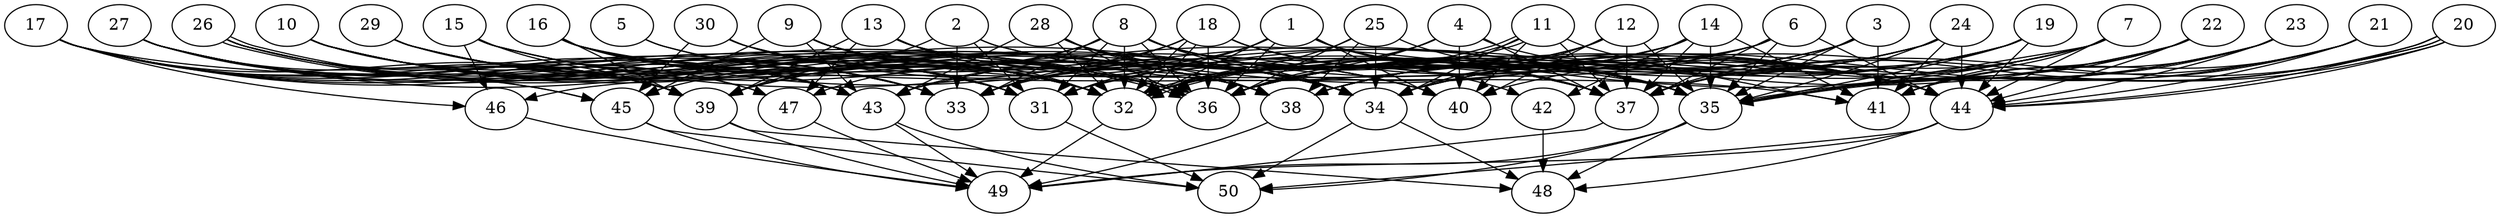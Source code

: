 // DAG (tier=3-complex, mode=compute, n=50, ccr=0.493, fat=0.748, density=0.714, regular=0.294, jump=0.331, mindata=1048576, maxdata=16777216)
// DAG automatically generated by daggen at Sun Aug 24 16:33:34 2025
// /home/ermia/Project/Environments/daggen/bin/daggen --dot --ccr 0.493 --fat 0.748 --regular 0.294 --density 0.714 --jump 0.331 --mindata 1048576 --maxdata 16777216 -n 50 
digraph G {
  1 [size="647153571759864676352", alpha="0.19", expect_size="323576785879932338176"]
  1 -> 31 [size ="598542355791872"]
  1 -> 32 [size ="598542355791872"]
  1 -> 33 [size ="598542355791872"]
  1 -> 35 [size ="598542355791872"]
  1 -> 36 [size ="598542355791872"]
  1 -> 37 [size ="598542355791872"]
  1 -> 40 [size ="598542355791872"]
  1 -> 44 [size ="598542355791872"]
  2 [size="10615688634278848", alpha="0.01", expect_size="5307844317139424"]
  2 -> 31 [size ="317174954590208"]
  2 -> 33 [size ="317174954590208"]
  2 -> 35 [size ="317174954590208"]
  2 -> 39 [size ="317174954590208"]
  2 -> 44 [size ="317174954590208"]
  3 [size="3153441129294924", alpha="0.10", expect_size="1576720564647462"]
  3 -> 32 [size ="54889715597312"]
  3 -> 35 [size ="54889715597312"]
  3 -> 36 [size ="54889715597312"]
  3 -> 37 [size ="54889715597312"]
  3 -> 38 [size ="54889715597312"]
  3 -> 41 [size ="54889715597312"]
  4 [size="65453627502222216", alpha="0.17", expect_size="32726813751111108"]
  4 -> 31 [size ="1515038984634368"]
  4 -> 32 [size ="1515038984634368"]
  4 -> 36 [size ="1515038984634368"]
  4 -> 37 [size ="1515038984634368"]
  4 -> 40 [size ="1515038984634368"]
  4 -> 44 [size ="1515038984634368"]
  5 [size="67134099304759689216", alpha="0.19", expect_size="33567049652379844608"]
  5 -> 32 [size ="132145414668288"]
  5 -> 38 [size ="132145414668288"]
  6 [size="1235646939733812480", alpha="0.04", expect_size="617823469866906240"]
  6 -> 33 [size ="1702933594898432"]
  6 -> 35 [size ="1702933594898432"]
  6 -> 37 [size ="1702933594898432"]
  6 -> 38 [size ="1702933594898432"]
  6 -> 44 [size ="1702933594898432"]
  6 -> 46 [size ="1702933594898432"]
  7 [size="68092463863776856", alpha="0.03", expect_size="34046231931888428"]
  7 -> 34 [size ="1557266432000000"]
  7 -> 35 [size ="1557266432000000"]
  7 -> 36 [size ="1557266432000000"]
  7 -> 37 [size ="1557266432000000"]
  7 -> 41 [size ="1557266432000000"]
  7 -> 43 [size ="1557266432000000"]
  7 -> 44 [size ="1557266432000000"]
  8 [size="1919149513439436032", alpha="0.02", expect_size="959574756719718016"]
  8 -> 31 [size ="921851723251712"]
  8 -> 32 [size ="921851723251712"]
  8 -> 33 [size ="921851723251712"]
  8 -> 34 [size ="921851723251712"]
  8 -> 35 [size ="921851723251712"]
  8 -> 36 [size ="921851723251712"]
  8 -> 37 [size ="921851723251712"]
  8 -> 39 [size ="921851723251712"]
  8 -> 42 [size ="921851723251712"]
  8 -> 44 [size ="921851723251712"]
  8 -> 47 [size ="921851723251712"]
  9 [size="3254436282815090688", alpha="0.02", expect_size="1627218141407545344"]
  9 -> 32 [size ="1360466332876800"]
  9 -> 34 [size ="1360466332876800"]
  9 -> 36 [size ="1360466332876800"]
  9 -> 37 [size ="1360466332876800"]
  9 -> 40 [size ="1360466332876800"]
  9 -> 43 [size ="1360466332876800"]
  9 -> 45 [size ="1360466332876800"]
  10 [size="5567840238864888", alpha="0.06", expect_size="2783920119432444"]
  10 -> 31 [size ="157640608972800"]
  10 -> 32 [size ="157640608972800"]
  10 -> 34 [size ="157640608972800"]
  10 -> 36 [size ="157640608972800"]
  10 -> 38 [size ="157640608972800"]
  10 -> 39 [size ="157640608972800"]
  10 -> 43 [size ="157640608972800"]
  11 [size="23603291604943500", alpha="0.04", expect_size="11801645802471750"]
  11 -> 32 [size ="378928866787328"]
  11 -> 32 [size ="378928866787328"]
  11 -> 34 [size ="378928866787328"]
  11 -> 36 [size ="378928866787328"]
  11 -> 37 [size ="378928866787328"]
  11 -> 40 [size ="378928866787328"]
  11 -> 41 [size ="378928866787328"]
  12 [size="40419198195453272", alpha="0.16", expect_size="20209599097726636"]
  12 -> 32 [size ="874462891212800"]
  12 -> 34 [size ="874462891212800"]
  12 -> 35 [size ="874462891212800"]
  12 -> 36 [size ="874462891212800"]
  12 -> 37 [size ="874462891212800"]
  12 -> 40 [size ="874462891212800"]
  13 [size="608930168563416704", alpha="0.10", expect_size="304465084281708352"]
  13 -> 32 [size ="955749979127808"]
  13 -> 34 [size ="955749979127808"]
  13 -> 35 [size ="955749979127808"]
  13 -> 39 [size ="955749979127808"]
  13 -> 40 [size ="955749979127808"]
  13 -> 47 [size ="955749979127808"]
  14 [size="101342781705864347648", alpha="0.01", expect_size="50671390852932173824"]
  14 -> 35 [size ="173894241615872"]
  14 -> 36 [size ="173894241615872"]
  14 -> 37 [size ="173894241615872"]
  14 -> 39 [size ="173894241615872"]
  14 -> 41 [size ="173894241615872"]
  14 -> 42 [size ="173894241615872"]
  14 -> 45 [size ="173894241615872"]
  15 [size="37054671567111704", alpha="0.03", expect_size="18527335783555852"]
  15 -> 35 [size ="678420694433792"]
  15 -> 36 [size ="678420694433792"]
  15 -> 39 [size ="678420694433792"]
  15 -> 40 [size ="678420694433792"]
  15 -> 46 [size ="678420694433792"]
  16 [size="20495722047716104", alpha="0.05", expect_size="10247861023858052"]
  16 -> 32 [size ="603370435903488"]
  16 -> 33 [size ="603370435903488"]
  16 -> 35 [size ="603370435903488"]
  16 -> 36 [size ="603370435903488"]
  16 -> 38 [size ="603370435903488"]
  16 -> 39 [size ="603370435903488"]
  16 -> 41 [size ="603370435903488"]
  16 -> 43 [size ="603370435903488"]
  17 [size="4070753522511806", alpha="0.09", expect_size="2035376761255903"]
  17 -> 31 [size ="167761959452672"]
  17 -> 32 [size ="167761959452672"]
  17 -> 33 [size ="167761959452672"]
  17 -> 35 [size ="167761959452672"]
  17 -> 36 [size ="167761959452672"]
  17 -> 39 [size ="167761959452672"]
  17 -> 43 [size ="167761959452672"]
  17 -> 45 [size ="167761959452672"]
  17 -> 46 [size ="167761959452672"]
  18 [size="2347054527540570882048", alpha="0.03", expect_size="1173527263770285441024"]
  18 -> 32 [size ="1412880528310272"]
  18 -> 32 [size ="1412880528310272"]
  18 -> 33 [size ="1412880528310272"]
  18 -> 35 [size ="1412880528310272"]
  18 -> 36 [size ="1412880528310272"]
  18 -> 37 [size ="1412880528310272"]
  18 -> 43 [size ="1412880528310272"]
  18 -> 44 [size ="1412880528310272"]
  19 [size="22292486452910608", alpha="0.01", expect_size="11146243226455304"]
  19 -> 34 [size ="574276352606208"]
  19 -> 35 [size ="574276352606208"]
  19 -> 36 [size ="574276352606208"]
  19 -> 37 [size ="574276352606208"]
  19 -> 38 [size ="574276352606208"]
  19 -> 44 [size ="574276352606208"]
  20 [size="227287768918530880", alpha="0.17", expect_size="113643884459265440"]
  20 -> 35 [size ="177502945280000"]
  20 -> 35 [size ="177502945280000"]
  20 -> 37 [size ="177502945280000"]
  20 -> 40 [size ="177502945280000"]
  20 -> 44 [size ="177502945280000"]
  20 -> 44 [size ="177502945280000"]
  21 [size="1135586534255705216", alpha="0.14", expect_size="567793267127852608"]
  21 -> 34 [size ="577056001753088"]
  21 -> 35 [size ="577056001753088"]
  21 -> 37 [size ="577056001753088"]
  21 -> 41 [size ="577056001753088"]
  21 -> 44 [size ="577056001753088"]
  22 [size="712929918721380581376", alpha="0.00", expect_size="356464959360690290688"]
  22 -> 31 [size ="638441654059008"]
  22 -> 35 [size ="638441654059008"]
  22 -> 38 [size ="638441654059008"]
  22 -> 41 [size ="638441654059008"]
  22 -> 44 [size ="638441654059008"]
  23 [size="4865452211077487616", alpha="0.07", expect_size="2432726105538743808"]
  23 -> 34 [size ="1653340287008768"]
  23 -> 35 [size ="1653340287008768"]
  23 -> 38 [size ="1653340287008768"]
  23 -> 41 [size ="1653340287008768"]
  23 -> 44 [size ="1653340287008768"]
  24 [size="654321707739219328", alpha="0.13", expect_size="327160853869609664"]
  24 -> 32 [size ="480200462696448"]
  24 -> 34 [size ="480200462696448"]
  24 -> 35 [size ="480200462696448"]
  24 -> 36 [size ="480200462696448"]
  24 -> 38 [size ="480200462696448"]
  24 -> 41 [size ="480200462696448"]
  24 -> 44 [size ="480200462696448"]
  25 [size="65833122916933632", alpha="0.09", expect_size="32916561458466816"]
  25 -> 32 [size ="1100920377049088"]
  25 -> 34 [size ="1100920377049088"]
  25 -> 35 [size ="1100920377049088"]
  25 -> 36 [size ="1100920377049088"]
  25 -> 38 [size ="1100920377049088"]
  26 [size="469674351286502293504", alpha="0.18", expect_size="234837175643251146752"]
  26 -> 32 [size ="483379115982848"]
  26 -> 33 [size ="483379115982848"]
  26 -> 36 [size ="483379115982848"]
  26 -> 36 [size ="483379115982848"]
  26 -> 38 [size ="483379115982848"]
  26 -> 39 [size ="483379115982848"]
  26 -> 47 [size ="483379115982848"]
  27 [size="1167429658427773184", alpha="0.13", expect_size="583714829213886592"]
  27 -> 32 [size ="424181044871168"]
  27 -> 33 [size ="424181044871168"]
  27 -> 34 [size ="424181044871168"]
  27 -> 36 [size ="424181044871168"]
  27 -> 39 [size ="424181044871168"]
  27 -> 43 [size ="424181044871168"]
  27 -> 45 [size ="424181044871168"]
  28 [size="204554690562134900736", alpha="0.16", expect_size="102277345281067450368"]
  28 -> 32 [size ="277734362185728"]
  28 -> 34 [size ="277734362185728"]
  28 -> 36 [size ="277734362185728"]
  28 -> 37 [size ="277734362185728"]
  28 -> 38 [size ="277734362185728"]
  28 -> 43 [size ="277734362185728"]
  29 [size="537072794438077513728", alpha="0.19", expect_size="268536397219038756864"]
  29 -> 31 [size ="528581658673152"]
  29 -> 32 [size ="528581658673152"]
  29 -> 34 [size ="528581658673152"]
  29 -> 38 [size ="528581658673152"]
  29 -> 47 [size ="528581658673152"]
  30 [size="35888520443694064", alpha="0.14", expect_size="17944260221847032"]
  30 -> 31 [size ="1683626248896512"]
  30 -> 34 [size ="1683626248896512"]
  30 -> 37 [size ="1683626248896512"]
  30 -> 45 [size ="1683626248896512"]
  31 [size="73732946292375552000", alpha="0.13", expect_size="36866473146187776000"]
  31 -> 50 [size ="140668777267200"]
  32 [size="28508189387835628", alpha="0.04", expect_size="14254094693917814"]
  32 -> 49 [size ="670297770426368"]
  33 [size="875426035951743270912", alpha="0.19", expect_size="437713017975871635456"]
  34 [size="84953746331840544768", alpha="0.12", expect_size="42476873165920272384"]
  34 -> 48 [size ="154600778760192"]
  34 -> 50 [size ="154600778760192"]
  35 [size="324186893847474816", alpha="0.10", expect_size="162093446923737408"]
  35 -> 48 [size ="134284845252608"]
  35 -> 49 [size ="134284845252608"]
  35 -> 50 [size ="134284845252608"]
  36 [size="1543137268758216704000", alpha="0.02", expect_size="771568634379108352000"]
  37 [size="1899970621332823296", alpha="0.09", expect_size="949985310666411648"]
  37 -> 49 [size ="801208776261632"]
  38 [size="1456608139838226432", alpha="0.04", expect_size="728304069919113216"]
  38 -> 49 [size ="10279811284992"]
  39 [size="1873160556270962", alpha="0.14", expect_size="936580278135481"]
  39 -> 48 [size ="108958085808128"]
  39 -> 49 [size ="108958085808128"]
  40 [size="943674200423135232", alpha="0.06", expect_size="471837100211567616"]
  41 [size="21829888153710316", alpha="0.14", expect_size="10914944076855158"]
  42 [size="2434380551001967951872", alpha="0.20", expect_size="1217190275500983975936"]
  42 -> 48 [size ="1447712419479552"]
  43 [size="4091174665676774912", alpha="0.13", expect_size="2045587332838387456"]
  43 -> 49 [size ="2246031077015552"]
  43 -> 50 [size ="2246031077015552"]
  44 [size="140182711742924587008", alpha="0.17", expect_size="70091355871462293504"]
  44 -> 48 [size ="215883586732032"]
  44 -> 49 [size ="215883586732032"]
  44 -> 50 [size ="215883586732032"]
  45 [size="848163697857465942016", alpha="0.11", expect_size="424081848928732971008"]
  45 -> 49 [size ="716819438501888"]
  45 -> 50 [size ="716819438501888"]
  46 [size="3473092072748777209856", alpha="0.01", expect_size="1736546036374388604928"]
  46 -> 49 [size ="1834710380576768"]
  47 [size="1413206805551886080", alpha="0.07", expect_size="706603402775943040"]
  47 -> 49 [size ="754842146439168"]
  48 [size="2259998582609388800", alpha="0.03", expect_size="1129999291304694400"]
  49 [size="42538372856855658496", alpha="0.19", expect_size="21269186428427829248"]
  50 [size="19936724716101828608", alpha="0.02", expect_size="9968362358050914304"]
}